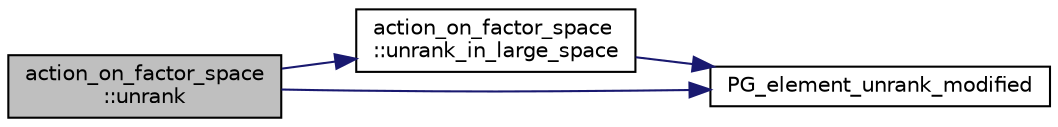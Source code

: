digraph "action_on_factor_space::unrank"
{
  edge [fontname="Helvetica",fontsize="10",labelfontname="Helvetica",labelfontsize="10"];
  node [fontname="Helvetica",fontsize="10",shape=record];
  rankdir="LR";
  Node2305 [label="action_on_factor_space\l::unrank",height=0.2,width=0.4,color="black", fillcolor="grey75", style="filled", fontcolor="black"];
  Node2305 -> Node2306 [color="midnightblue",fontsize="10",style="solid",fontname="Helvetica"];
  Node2306 [label="action_on_factor_space\l::unrank_in_large_space",height=0.2,width=0.4,color="black", fillcolor="white", style="filled",URL="$d5/d25/classaction__on__factor__space.html#af2b5fc47970e8914d5d51cad78f00c52"];
  Node2306 -> Node2307 [color="midnightblue",fontsize="10",style="solid",fontname="Helvetica"];
  Node2307 [label="PG_element_unrank_modified",height=0.2,width=0.4,color="black", fillcolor="white", style="filled",URL="$d4/d67/geometry_8h.html#a83ae9b605d496f6a90345303f6efae64"];
  Node2305 -> Node2307 [color="midnightblue",fontsize="10",style="solid",fontname="Helvetica"];
}

